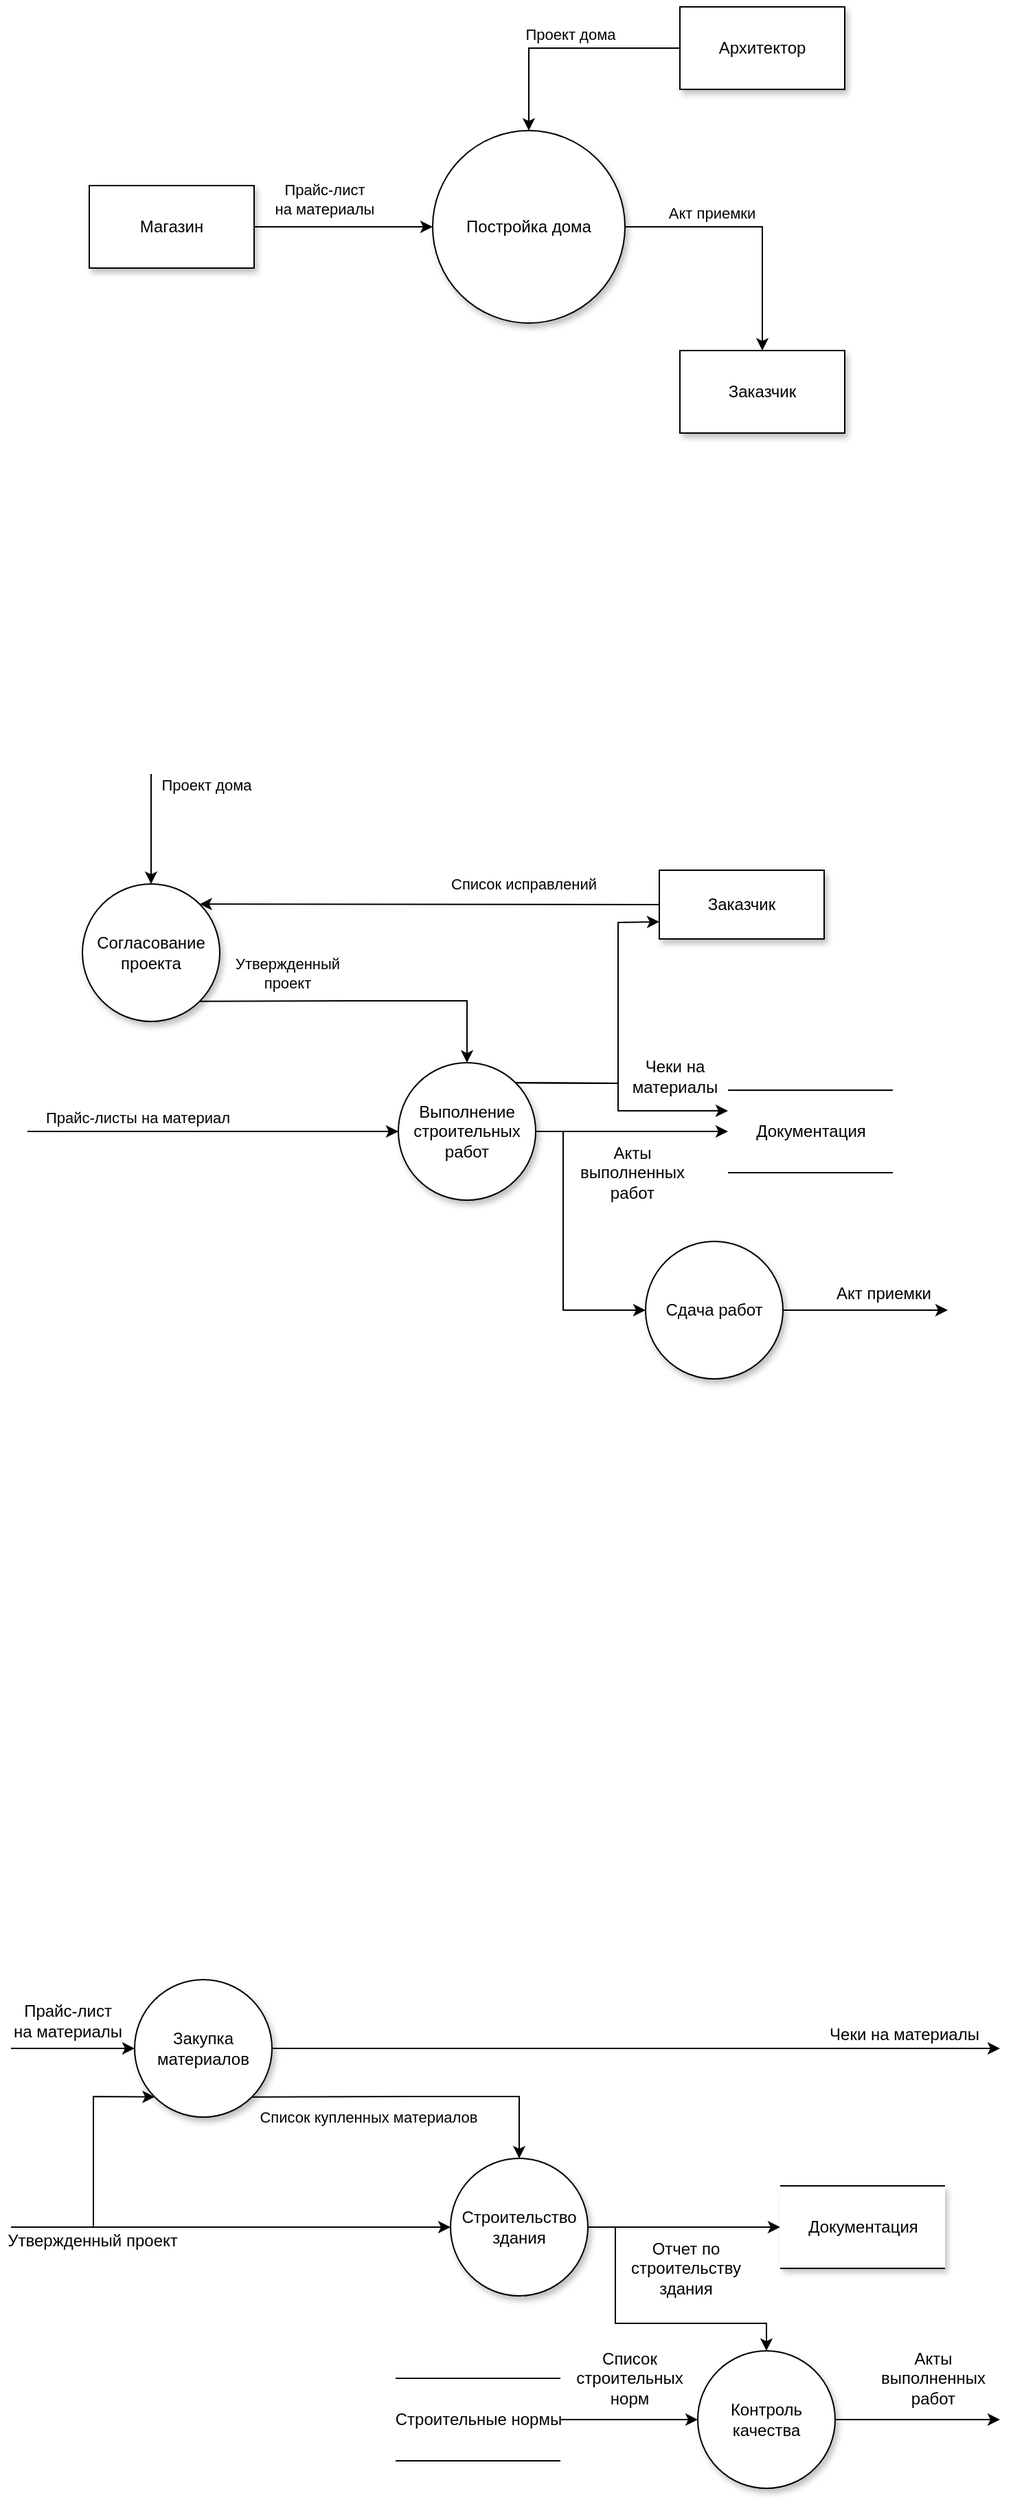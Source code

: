 <mxfile version="22.1.4" type="device">
  <diagram id="5P1_b3g_9JLCjwPKlb2h" name="Страница 1">
    <mxGraphModel dx="1143" dy="1548" grid="0" gridSize="10" guides="1" tooltips="1" connect="1" arrows="1" fold="1" page="1" pageScale="1" pageWidth="1100" pageHeight="850" math="0" shadow="0">
      <root>
        <mxCell id="0" />
        <mxCell id="1" parent="0" />
        <mxCell id="jf6-zvFy1AMg0RBCMX0a-2" value="Магазин" style="rounded=0;whiteSpace=wrap;html=1;shadow=1;" parent="1" vertex="1">
          <mxGeometry x="260" y="-246" width="120" height="60" as="geometry" />
        </mxCell>
        <mxCell id="jf6-zvFy1AMg0RBCMX0a-3" value="" style="endArrow=classic;html=1;rounded=0;exitX=1;exitY=0.5;exitDx=0;exitDy=0;entryX=0;entryY=0.5;entryDx=0;entryDy=0;" parent="1" source="jf6-zvFy1AMg0RBCMX0a-2" target="jf6-zvFy1AMg0RBCMX0a-6" edge="1">
          <mxGeometry width="50" height="50" relative="1" as="geometry">
            <mxPoint x="530" y="-206" as="sourcePoint" />
            <mxPoint x="510" y="-216" as="targetPoint" />
          </mxGeometry>
        </mxCell>
        <mxCell id="jf6-zvFy1AMg0RBCMX0a-4" value="Прайс-лист&lt;br&gt;на материалы" style="edgeLabel;html=1;align=center;verticalAlign=middle;resizable=0;points=[];" parent="jf6-zvFy1AMg0RBCMX0a-3" vertex="1" connectable="0">
          <mxGeometry x="-0.271" y="-3" relative="1" as="geometry">
            <mxPoint x="3" y="-23" as="offset" />
          </mxGeometry>
        </mxCell>
        <mxCell id="jf6-zvFy1AMg0RBCMX0a-5" value="Архитектор" style="rounded=0;whiteSpace=wrap;html=1;shadow=1;" parent="1" vertex="1">
          <mxGeometry x="690" y="-376" width="120" height="60" as="geometry" />
        </mxCell>
        <mxCell id="jf6-zvFy1AMg0RBCMX0a-6" value="Постройка дома" style="ellipse;whiteSpace=wrap;html=1;aspect=fixed;shadow=1;" parent="1" vertex="1">
          <mxGeometry x="510" y="-286" width="140" height="140" as="geometry" />
        </mxCell>
        <mxCell id="jf6-zvFy1AMg0RBCMX0a-7" value="" style="endArrow=classic;html=1;rounded=0;entryX=0.5;entryY=0;entryDx=0;entryDy=0;exitX=0;exitY=0.5;exitDx=0;exitDy=0;shadow=0;" parent="1" source="jf6-zvFy1AMg0RBCMX0a-5" target="jf6-zvFy1AMg0RBCMX0a-6" edge="1">
          <mxGeometry width="50" height="50" relative="1" as="geometry">
            <mxPoint x="480" y="-216" as="sourcePoint" />
            <mxPoint x="530" y="-266" as="targetPoint" />
            <Array as="points">
              <mxPoint x="580" y="-346" />
            </Array>
          </mxGeometry>
        </mxCell>
        <mxCell id="jf6-zvFy1AMg0RBCMX0a-8" value="Проект дома" style="edgeLabel;html=1;align=center;verticalAlign=middle;resizable=0;points=[];" parent="jf6-zvFy1AMg0RBCMX0a-7" vertex="1" connectable="0">
          <mxGeometry x="-0.04" y="1" relative="1" as="geometry">
            <mxPoint x="1" y="-11" as="offset" />
          </mxGeometry>
        </mxCell>
        <mxCell id="jf6-zvFy1AMg0RBCMX0a-9" value="Заказчик" style="rounded=0;whiteSpace=wrap;html=1;shadow=1;" parent="1" vertex="1">
          <mxGeometry x="690" y="-126" width="120" height="60" as="geometry" />
        </mxCell>
        <mxCell id="jf6-zvFy1AMg0RBCMX0a-10" value="" style="endArrow=classic;html=1;rounded=0;shadow=0;exitX=1;exitY=0.5;exitDx=0;exitDy=0;entryX=0.5;entryY=0;entryDx=0;entryDy=0;" parent="1" source="jf6-zvFy1AMg0RBCMX0a-6" target="jf6-zvFy1AMg0RBCMX0a-9" edge="1">
          <mxGeometry width="50" height="50" relative="1" as="geometry">
            <mxPoint x="640" y="54" as="sourcePoint" />
            <mxPoint x="690" y="4" as="targetPoint" />
            <Array as="points">
              <mxPoint x="750" y="-216" />
            </Array>
          </mxGeometry>
        </mxCell>
        <mxCell id="jf6-zvFy1AMg0RBCMX0a-11" value="Акт приемки" style="edgeLabel;html=1;align=center;verticalAlign=middle;resizable=0;points=[];" parent="jf6-zvFy1AMg0RBCMX0a-10" vertex="1" connectable="0">
          <mxGeometry x="-0.336" y="4" relative="1" as="geometry">
            <mxPoint y="-6" as="offset" />
          </mxGeometry>
        </mxCell>
        <mxCell id="jf6-zvFy1AMg0RBCMX0a-12" value="Согласование проекта" style="ellipse;whiteSpace=wrap;html=1;aspect=fixed;shadow=1;" parent="1" vertex="1">
          <mxGeometry x="255" y="262" width="100" height="100" as="geometry" />
        </mxCell>
        <mxCell id="jf6-zvFy1AMg0RBCMX0a-13" value="" style="endArrow=classic;html=1;rounded=0;shadow=0;entryX=0.5;entryY=0;entryDx=0;entryDy=0;" parent="1" target="jf6-zvFy1AMg0RBCMX0a-12" edge="1">
          <mxGeometry width="50" height="50" relative="1" as="geometry">
            <mxPoint x="305" y="182" as="sourcePoint" />
            <mxPoint x="555" y="322" as="targetPoint" />
          </mxGeometry>
        </mxCell>
        <mxCell id="jf6-zvFy1AMg0RBCMX0a-18" value="Проект дома" style="edgeLabel;html=1;align=center;verticalAlign=middle;resizable=0;points=[];" parent="jf6-zvFy1AMg0RBCMX0a-13" vertex="1" connectable="0">
          <mxGeometry x="-0.517" y="1" relative="1" as="geometry">
            <mxPoint x="39" y="-12" as="offset" />
          </mxGeometry>
        </mxCell>
        <mxCell id="jf6-zvFy1AMg0RBCMX0a-14" value="Выполнение строительных работ" style="ellipse;whiteSpace=wrap;html=1;aspect=fixed;shadow=1;" parent="1" vertex="1">
          <mxGeometry x="485" y="392" width="100" height="100" as="geometry" />
        </mxCell>
        <mxCell id="jf6-zvFy1AMg0RBCMX0a-15" value="Сдача работ" style="ellipse;whiteSpace=wrap;html=1;aspect=fixed;shadow=1;" parent="1" vertex="1">
          <mxGeometry x="665" y="522" width="100" height="100" as="geometry" />
        </mxCell>
        <mxCell id="jf6-zvFy1AMg0RBCMX0a-16" value="" style="endArrow=classic;html=1;rounded=0;shadow=0;exitX=1;exitY=1;exitDx=0;exitDy=0;entryX=0.5;entryY=0;entryDx=0;entryDy=0;" parent="1" source="jf6-zvFy1AMg0RBCMX0a-12" target="jf6-zvFy1AMg0RBCMX0a-14" edge="1">
          <mxGeometry width="50" height="50" relative="1" as="geometry">
            <mxPoint x="285" y="742" as="sourcePoint" />
            <mxPoint x="335" y="692" as="targetPoint" />
            <Array as="points">
              <mxPoint x="455" y="347" />
              <mxPoint x="535" y="347" />
            </Array>
          </mxGeometry>
        </mxCell>
        <mxCell id="jf6-zvFy1AMg0RBCMX0a-17" value="Утвержденный&lt;br&gt;проект" style="edgeLabel;html=1;align=center;verticalAlign=middle;resizable=0;points=[];" parent="jf6-zvFy1AMg0RBCMX0a-16" vertex="1" connectable="0">
          <mxGeometry x="-0.475" y="1" relative="1" as="geometry">
            <mxPoint y="-19" as="offset" />
          </mxGeometry>
        </mxCell>
        <mxCell id="jf6-zvFy1AMg0RBCMX0a-19" value="" style="endArrow=classic;html=1;rounded=0;shadow=0;exitX=1;exitY=0.5;exitDx=0;exitDy=0;entryX=0;entryY=0.5;entryDx=0;entryDy=0;" parent="1" source="jf6-zvFy1AMg0RBCMX0a-14" target="jf6-zvFy1AMg0RBCMX0a-15" edge="1">
          <mxGeometry width="50" height="50" relative="1" as="geometry">
            <mxPoint x="565" y="642" as="sourcePoint" />
            <mxPoint x="615" y="592" as="targetPoint" />
            <Array as="points">
              <mxPoint x="605" y="442" />
              <mxPoint x="605" y="572" />
            </Array>
          </mxGeometry>
        </mxCell>
        <mxCell id="jf6-zvFy1AMg0RBCMX0a-36" value="Акты&lt;br&gt;выполненных&lt;br&gt;работ" style="edgeLabel;html=1;align=center;verticalAlign=middle;resizable=0;points=[];fontSize=12;fontFamily=Helvetica;fontColor=default;" parent="jf6-zvFy1AMg0RBCMX0a-19" vertex="1" connectable="0">
          <mxGeometry x="-0.358" y="4" relative="1" as="geometry">
            <mxPoint x="46" y="-18" as="offset" />
          </mxGeometry>
        </mxCell>
        <mxCell id="jf6-zvFy1AMg0RBCMX0a-22" value="Заказчик" style="rounded=0;whiteSpace=wrap;html=1;shadow=1;strokeWidth=1;glass=0;sketch=0;" parent="1" vertex="1">
          <mxGeometry x="675" y="252" width="120" height="50" as="geometry" />
        </mxCell>
        <mxCell id="jf6-zvFy1AMg0RBCMX0a-24" value="" style="endArrow=classic;html=1;rounded=0;shadow=0;entryX=1;entryY=0;entryDx=0;entryDy=0;exitX=0;exitY=0.5;exitDx=0;exitDy=0;" parent="1" source="jf6-zvFy1AMg0RBCMX0a-22" target="jf6-zvFy1AMg0RBCMX0a-12" edge="1">
          <mxGeometry width="50" height="50" relative="1" as="geometry">
            <mxPoint x="635" y="277" as="sourcePoint" />
            <mxPoint x="575" y="272" as="targetPoint" />
          </mxGeometry>
        </mxCell>
        <mxCell id="jf6-zvFy1AMg0RBCMX0a-25" value="Список исправлений" style="edgeLabel;html=1;align=center;verticalAlign=middle;resizable=0;points=[];" parent="jf6-zvFy1AMg0RBCMX0a-24" vertex="1" connectable="0">
          <mxGeometry x="-0.349" y="-3" relative="1" as="geometry">
            <mxPoint x="10" y="-12" as="offset" />
          </mxGeometry>
        </mxCell>
        <mxCell id="jf6-zvFy1AMg0RBCMX0a-26" value="" style="endArrow=classic;html=1;rounded=0;shadow=0;entryX=0;entryY=0.5;entryDx=0;entryDy=0;" parent="1" target="jf6-zvFy1AMg0RBCMX0a-14" edge="1">
          <mxGeometry width="50" height="50" relative="1" as="geometry">
            <mxPoint x="215" y="442" as="sourcePoint" />
            <mxPoint x="475" y="562" as="targetPoint" />
          </mxGeometry>
        </mxCell>
        <mxCell id="jf6-zvFy1AMg0RBCMX0a-27" value="Прайс-листы на материал" style="edgeLabel;html=1;align=center;verticalAlign=middle;resizable=0;points=[];" parent="jf6-zvFy1AMg0RBCMX0a-26" vertex="1" connectable="0">
          <mxGeometry x="0.193" y="-4" relative="1" as="geometry">
            <mxPoint x="-81" y="-14" as="offset" />
          </mxGeometry>
        </mxCell>
        <mxCell id="jf6-zvFy1AMg0RBCMX0a-28" value="" style="endArrow=classic;html=1;rounded=0;shadow=0;exitX=1;exitY=0;exitDx=0;exitDy=0;entryX=0;entryY=0.75;entryDx=0;entryDy=0;" parent="1" source="jf6-zvFy1AMg0RBCMX0a-14" target="jf6-zvFy1AMg0RBCMX0a-22" edge="1">
          <mxGeometry width="50" height="50" relative="1" as="geometry">
            <mxPoint x="645" y="452" as="sourcePoint" />
            <mxPoint x="695" y="402" as="targetPoint" />
            <Array as="points">
              <mxPoint x="645" y="407" />
              <mxPoint x="645" y="290" />
            </Array>
          </mxGeometry>
        </mxCell>
        <mxCell id="jf6-zvFy1AMg0RBCMX0a-31" value="" style="endArrow=classic;html=1;rounded=0;shadow=0;fontFamily=Helvetica;fontSize=12;fontColor=default;exitX=1;exitY=0.5;exitDx=0;exitDy=0;entryX=0;entryY=0.5;entryDx=0;entryDy=0;" parent="1" source="jf6-zvFy1AMg0RBCMX0a-14" target="jf6-zvFy1AMg0RBCMX0a-33" edge="1">
          <mxGeometry width="50" height="50" relative="1" as="geometry">
            <mxPoint x="485" y="612" as="sourcePoint" />
            <mxPoint x="641" y="459.5" as="targetPoint" />
          </mxGeometry>
        </mxCell>
        <mxCell id="jf6-zvFy1AMg0RBCMX0a-34" value="" style="endArrow=classic;html=1;rounded=0;shadow=0;fontFamily=Helvetica;fontSize=12;fontColor=default;entryX=0;entryY=0.25;entryDx=0;entryDy=0;exitX=1;exitY=0;exitDx=0;exitDy=0;" parent="1" source="jf6-zvFy1AMg0RBCMX0a-14" target="jf6-zvFy1AMg0RBCMX0a-33" edge="1">
          <mxGeometry width="50" height="50" relative="1" as="geometry">
            <mxPoint x="455" y="362" as="sourcePoint" />
            <mxPoint x="505" y="312" as="targetPoint" />
            <Array as="points">
              <mxPoint x="645" y="407" />
              <mxPoint x="645" y="427" />
            </Array>
          </mxGeometry>
        </mxCell>
        <mxCell id="jf6-zvFy1AMg0RBCMX0a-35" value="Чеки на&lt;br&gt;материалы" style="edgeLabel;html=1;align=center;verticalAlign=middle;resizable=0;points=[];fontSize=12;fontFamily=Helvetica;fontColor=default;" parent="jf6-zvFy1AMg0RBCMX0a-34" vertex="1" connectable="0">
          <mxGeometry x="-0.679" relative="1" as="geometry">
            <mxPoint x="87" y="-5" as="offset" />
          </mxGeometry>
        </mxCell>
        <mxCell id="jf6-zvFy1AMg0RBCMX0a-42" value="" style="group" parent="1" vertex="1" connectable="0">
          <mxGeometry x="725" y="412" width="120" height="60" as="geometry" />
        </mxCell>
        <mxCell id="jf6-zvFy1AMg0RBCMX0a-33" value="Документация" style="rounded=0;whiteSpace=nowrap;html=1;shadow=1;fontFamily=Helvetica;fontSize=12;fontColor=default;strokeColor=none;fillColor=none;gradientColor=none;glass=0;sketch=0;strokeWidth=1;perimeterSpacing=0;" parent="jf6-zvFy1AMg0RBCMX0a-42" vertex="1">
          <mxGeometry width="120" height="60" as="geometry" />
        </mxCell>
        <mxCell id="jf6-zvFy1AMg0RBCMX0a-38" value="" style="endArrow=none;html=1;rounded=0;shadow=0;fontFamily=Helvetica;fontSize=12;fontColor=default;entryX=1;entryY=1;entryDx=0;entryDy=0;exitX=0;exitY=1;exitDx=0;exitDy=0;strokeWidth=1;" parent="jf6-zvFy1AMg0RBCMX0a-42" source="jf6-zvFy1AMg0RBCMX0a-33" target="jf6-zvFy1AMg0RBCMX0a-33" edge="1">
          <mxGeometry width="50" height="50" relative="1" as="geometry">
            <mxPoint x="-190" y="120" as="sourcePoint" />
            <mxPoint x="-140" y="70" as="targetPoint" />
          </mxGeometry>
        </mxCell>
        <mxCell id="jf6-zvFy1AMg0RBCMX0a-39" value="" style="endArrow=none;html=1;rounded=0;shadow=0;fontFamily=Helvetica;fontSize=12;fontColor=default;exitX=0;exitY=0;exitDx=0;exitDy=0;entryX=1;entryY=0;entryDx=0;entryDy=0;strokeWidth=1;" parent="jf6-zvFy1AMg0RBCMX0a-42" source="jf6-zvFy1AMg0RBCMX0a-33" target="jf6-zvFy1AMg0RBCMX0a-33" edge="1">
          <mxGeometry width="50" height="50" relative="1" as="geometry">
            <mxPoint y="50" as="sourcePoint" />
            <mxPoint x="120" y="50" as="targetPoint" />
            <Array as="points">
              <mxPoint x="60" />
            </Array>
          </mxGeometry>
        </mxCell>
        <mxCell id="jf6-zvFy1AMg0RBCMX0a-47" value="" style="endArrow=classic;html=1;rounded=0;shadow=0;fontFamily=Helvetica;fontSize=12;fontColor=default;strokeWidth=1;exitX=1;exitY=0.5;exitDx=0;exitDy=0;" parent="1" source="jf6-zvFy1AMg0RBCMX0a-15" edge="1">
          <mxGeometry width="50" height="50" relative="1" as="geometry">
            <mxPoint x="665" y="772" as="sourcePoint" />
            <mxPoint x="885" y="572" as="targetPoint" />
          </mxGeometry>
        </mxCell>
        <mxCell id="jf6-zvFy1AMg0RBCMX0a-48" value="Акт приемки" style="edgeLabel;html=1;align=center;verticalAlign=middle;resizable=0;points=[];fontSize=12;fontFamily=Helvetica;fontColor=default;" parent="jf6-zvFy1AMg0RBCMX0a-47" vertex="1" connectable="0">
          <mxGeometry x="-0.593" y="-1" relative="1" as="geometry">
            <mxPoint x="48" y="-13" as="offset" />
          </mxGeometry>
        </mxCell>
        <mxCell id="jf6-zvFy1AMg0RBCMX0a-49" value="Закупка материалов" style="ellipse;whiteSpace=wrap;html=1;aspect=fixed;shadow=1;" parent="1" vertex="1">
          <mxGeometry x="293" y="1059" width="100" height="100" as="geometry" />
        </mxCell>
        <mxCell id="jf6-zvFy1AMg0RBCMX0a-52" value="Строительство здания" style="ellipse;whiteSpace=wrap;html=1;aspect=fixed;shadow=1;" parent="1" vertex="1">
          <mxGeometry x="523" y="1189" width="100" height="100" as="geometry" />
        </mxCell>
        <mxCell id="jf6-zvFy1AMg0RBCMX0a-53" value="Контроль качества" style="ellipse;whiteSpace=wrap;html=1;aspect=fixed;shadow=1;" parent="1" vertex="1">
          <mxGeometry x="703" y="1329" width="100" height="100" as="geometry" />
        </mxCell>
        <mxCell id="jf6-zvFy1AMg0RBCMX0a-54" value="" style="endArrow=classic;html=1;rounded=0;shadow=0;exitX=1;exitY=1;exitDx=0;exitDy=0;entryX=0.5;entryY=0;entryDx=0;entryDy=0;" parent="1" source="jf6-zvFy1AMg0RBCMX0a-49" target="jf6-zvFy1AMg0RBCMX0a-52" edge="1">
          <mxGeometry width="50" height="50" relative="1" as="geometry">
            <mxPoint x="323" y="1539" as="sourcePoint" />
            <mxPoint x="373" y="1489" as="targetPoint" />
            <Array as="points">
              <mxPoint x="493" y="1144" />
              <mxPoint x="573" y="1144" />
            </Array>
          </mxGeometry>
        </mxCell>
        <mxCell id="jf6-zvFy1AMg0RBCMX0a-55" value="Список купленных материалов" style="edgeLabel;html=1;align=center;verticalAlign=middle;resizable=0;points=[];" parent="jf6-zvFy1AMg0RBCMX0a-54" vertex="1" connectable="0">
          <mxGeometry x="-0.475" y="1" relative="1" as="geometry">
            <mxPoint x="21" y="16" as="offset" />
          </mxGeometry>
        </mxCell>
        <mxCell id="jf6-zvFy1AMg0RBCMX0a-56" value="" style="endArrow=classic;html=1;rounded=0;shadow=0;exitX=1;exitY=0.5;exitDx=0;exitDy=0;entryX=0.5;entryY=0;entryDx=0;entryDy=0;" parent="1" source="jf6-zvFy1AMg0RBCMX0a-52" target="jf6-zvFy1AMg0RBCMX0a-53" edge="1">
          <mxGeometry width="50" height="50" relative="1" as="geometry">
            <mxPoint x="603" y="1439" as="sourcePoint" />
            <mxPoint x="653" y="1389" as="targetPoint" />
            <Array as="points">
              <mxPoint x="643" y="1239" />
              <mxPoint x="643" y="1309" />
              <mxPoint x="753" y="1309" />
            </Array>
          </mxGeometry>
        </mxCell>
        <mxCell id="jf6-zvFy1AMg0RBCMX0a-64" value="" style="endArrow=classic;html=1;rounded=0;shadow=0;fontFamily=Helvetica;fontSize=12;fontColor=default;exitX=1;exitY=0.5;exitDx=0;exitDy=0;entryX=0;entryY=0.5;entryDx=0;entryDy=0;" parent="1" source="jf6-zvFy1AMg0RBCMX0a-52" target="jf6-zvFy1AMg0RBCMX0a-68" edge="1">
          <mxGeometry width="50" height="50" relative="1" as="geometry">
            <mxPoint x="523" y="1409" as="sourcePoint" />
            <mxPoint x="679" y="1256.5" as="targetPoint" />
          </mxGeometry>
        </mxCell>
        <mxCell id="jf6-zvFy1AMg0RBCMX0a-78" value="Отчет по&lt;br&gt;строительству&lt;br&gt;здания" style="edgeLabel;html=1;align=center;verticalAlign=middle;resizable=0;points=[];fontSize=12;fontFamily=Helvetica;fontColor=default;" parent="jf6-zvFy1AMg0RBCMX0a-64" vertex="1" connectable="0">
          <mxGeometry x="-0.381" y="4" relative="1" as="geometry">
            <mxPoint x="27" y="34" as="offset" />
          </mxGeometry>
        </mxCell>
        <mxCell id="jf6-zvFy1AMg0RBCMX0a-67" value="" style="group" parent="1" vertex="1" connectable="0">
          <mxGeometry x="763" y="1209" width="120" height="60" as="geometry" />
        </mxCell>
        <mxCell id="jf6-zvFy1AMg0RBCMX0a-68" value="Документация" style="rounded=0;whiteSpace=nowrap;html=1;shadow=1;fontFamily=Helvetica;fontSize=12;glass=0;sketch=0;strokeWidth=1;perimeterSpacing=0;fillColor=default;strokeColor=none;" parent="jf6-zvFy1AMg0RBCMX0a-67" vertex="1">
          <mxGeometry width="120" height="60" as="geometry" />
        </mxCell>
        <mxCell id="jf6-zvFy1AMg0RBCMX0a-69" value="" style="endArrow=none;html=1;rounded=0;shadow=0;fontFamily=Helvetica;fontSize=12;fontColor=default;entryX=1;entryY=1;entryDx=0;entryDy=0;exitX=0;exitY=1;exitDx=0;exitDy=0;strokeWidth=1;" parent="jf6-zvFy1AMg0RBCMX0a-67" source="jf6-zvFy1AMg0RBCMX0a-68" target="jf6-zvFy1AMg0RBCMX0a-68" edge="1">
          <mxGeometry width="50" height="50" relative="1" as="geometry">
            <mxPoint x="-190" y="120" as="sourcePoint" />
            <mxPoint x="-140" y="70" as="targetPoint" />
          </mxGeometry>
        </mxCell>
        <mxCell id="jf6-zvFy1AMg0RBCMX0a-70" value="" style="endArrow=none;html=1;rounded=0;shadow=0;fontFamily=Helvetica;fontSize=12;fontColor=default;exitX=0;exitY=0;exitDx=0;exitDy=0;entryX=1;entryY=0;entryDx=0;entryDy=0;strokeWidth=1;" parent="jf6-zvFy1AMg0RBCMX0a-67" source="jf6-zvFy1AMg0RBCMX0a-68" target="jf6-zvFy1AMg0RBCMX0a-68" edge="1">
          <mxGeometry width="50" height="50" relative="1" as="geometry">
            <mxPoint y="50" as="sourcePoint" />
            <mxPoint x="120" y="50" as="targetPoint" />
            <Array as="points">
              <mxPoint x="60" />
            </Array>
          </mxGeometry>
        </mxCell>
        <mxCell id="jf6-zvFy1AMg0RBCMX0a-71" value="" style="endArrow=classic;html=1;rounded=0;shadow=0;fontFamily=Helvetica;fontSize=12;fontColor=default;strokeWidth=1;exitX=1;exitY=0.5;exitDx=0;exitDy=0;" parent="1" source="jf6-zvFy1AMg0RBCMX0a-53" edge="1">
          <mxGeometry width="50" height="50" relative="1" as="geometry">
            <mxPoint x="703" y="1569" as="sourcePoint" />
            <mxPoint x="923" y="1379" as="targetPoint" />
          </mxGeometry>
        </mxCell>
        <mxCell id="jf6-zvFy1AMg0RBCMX0a-72" value="Акты&lt;br&gt;выполненных&lt;br&gt;работ" style="edgeLabel;html=1;align=center;verticalAlign=middle;resizable=0;points=[];fontSize=12;fontFamily=Helvetica;fontColor=default;" parent="jf6-zvFy1AMg0RBCMX0a-71" vertex="1" connectable="0">
          <mxGeometry x="-0.593" y="-1" relative="1" as="geometry">
            <mxPoint x="46" y="-31" as="offset" />
          </mxGeometry>
        </mxCell>
        <mxCell id="jf6-zvFy1AMg0RBCMX0a-73" value="" style="endArrow=classic;html=1;rounded=0;shadow=0;fontFamily=Helvetica;fontSize=12;fontColor=default;strokeWidth=1;entryX=0;entryY=0.5;entryDx=0;entryDy=0;" parent="1" target="jf6-zvFy1AMg0RBCMX0a-49" edge="1">
          <mxGeometry width="50" height="50" relative="1" as="geometry">
            <mxPoint x="203" y="1109" as="sourcePoint" />
            <mxPoint x="233" y="1229" as="targetPoint" />
          </mxGeometry>
        </mxCell>
        <mxCell id="jf6-zvFy1AMg0RBCMX0a-74" value="Прайс-лист&lt;br&gt;на материалы" style="edgeLabel;html=1;align=center;verticalAlign=middle;resizable=0;points=[];fontSize=12;fontFamily=Helvetica;fontColor=default;" parent="jf6-zvFy1AMg0RBCMX0a-73" vertex="1" connectable="0">
          <mxGeometry x="0.615" y="2" relative="1" as="geometry">
            <mxPoint x="-32" y="-18" as="offset" />
          </mxGeometry>
        </mxCell>
        <mxCell id="jf6-zvFy1AMg0RBCMX0a-75" value="" style="endArrow=classic;html=1;rounded=0;shadow=0;fontFamily=Helvetica;fontSize=12;fontColor=default;strokeWidth=1;entryX=0;entryY=0.5;entryDx=0;entryDy=0;" parent="1" target="jf6-zvFy1AMg0RBCMX0a-52" edge="1">
          <mxGeometry width="50" height="50" relative="1" as="geometry">
            <mxPoint x="203" y="1239" as="sourcePoint" />
            <mxPoint x="333" y="1259" as="targetPoint" />
          </mxGeometry>
        </mxCell>
        <mxCell id="jf6-zvFy1AMg0RBCMX0a-77" value="Утвержденный проект" style="edgeLabel;html=1;align=center;verticalAlign=middle;resizable=0;points=[];fontSize=12;fontFamily=Helvetica;fontColor=default;rotation=0;" parent="jf6-zvFy1AMg0RBCMX0a-75" vertex="1" connectable="0">
          <mxGeometry x="-0.412" y="3" relative="1" as="geometry">
            <mxPoint x="-35" y="13" as="offset" />
          </mxGeometry>
        </mxCell>
        <mxCell id="jf6-zvFy1AMg0RBCMX0a-76" value="" style="endArrow=classic;html=1;rounded=0;shadow=0;fontFamily=Helvetica;fontSize=12;fontColor=default;strokeWidth=1;entryX=0;entryY=1;entryDx=0;entryDy=0;" parent="1" target="jf6-zvFy1AMg0RBCMX0a-49" edge="1">
          <mxGeometry width="50" height="50" relative="1" as="geometry">
            <mxPoint x="203" y="1239" as="sourcePoint" />
            <mxPoint x="383" y="1189" as="targetPoint" />
            <Array as="points">
              <mxPoint x="263" y="1239" />
              <mxPoint x="263" y="1144" />
            </Array>
          </mxGeometry>
        </mxCell>
        <mxCell id="jf6-zvFy1AMg0RBCMX0a-79" value="" style="group;opacity=0;fillColor=none;fontColor=#ffffff;strokeColor=#2D7600;" parent="1" vertex="1" connectable="0">
          <mxGeometry x="483" y="1349" width="120" height="60" as="geometry" />
        </mxCell>
        <mxCell id="jf6-zvFy1AMg0RBCMX0a-80" value="Строительные нормы" style="rounded=0;whiteSpace=nowrap;html=1;shadow=1;fontFamily=Helvetica;fontSize=12;fontColor=default;strokeColor=none;fillColor=none;gradientColor=none;glass=0;sketch=0;strokeWidth=1;perimeterSpacing=0;" parent="jf6-zvFy1AMg0RBCMX0a-79" vertex="1">
          <mxGeometry width="120" height="60" as="geometry" />
        </mxCell>
        <mxCell id="jf6-zvFy1AMg0RBCMX0a-81" value="" style="endArrow=none;html=1;rounded=0;shadow=0;fontFamily=Helvetica;fontSize=12;fontColor=default;entryX=1;entryY=1;entryDx=0;entryDy=0;exitX=0;exitY=1;exitDx=0;exitDy=0;strokeWidth=1;" parent="jf6-zvFy1AMg0RBCMX0a-79" source="jf6-zvFy1AMg0RBCMX0a-80" target="jf6-zvFy1AMg0RBCMX0a-80" edge="1">
          <mxGeometry width="50" height="50" relative="1" as="geometry">
            <mxPoint x="-190" y="120" as="sourcePoint" />
            <mxPoint x="-140" y="70" as="targetPoint" />
          </mxGeometry>
        </mxCell>
        <mxCell id="jf6-zvFy1AMg0RBCMX0a-82" value="" style="endArrow=none;html=1;rounded=0;shadow=0;fontFamily=Helvetica;fontSize=12;fontColor=default;exitX=0;exitY=0;exitDx=0;exitDy=0;entryX=1;entryY=0;entryDx=0;entryDy=0;strokeWidth=1;" parent="jf6-zvFy1AMg0RBCMX0a-79" source="jf6-zvFy1AMg0RBCMX0a-80" target="jf6-zvFy1AMg0RBCMX0a-80" edge="1">
          <mxGeometry width="50" height="50" relative="1" as="geometry">
            <mxPoint y="50" as="sourcePoint" />
            <mxPoint x="120" y="50" as="targetPoint" />
            <Array as="points">
              <mxPoint x="60" />
            </Array>
          </mxGeometry>
        </mxCell>
        <mxCell id="jf6-zvFy1AMg0RBCMX0a-83" value="" style="endArrow=classic;html=1;rounded=0;shadow=0;fontFamily=Helvetica;fontSize=12;fontColor=default;strokeWidth=1;exitX=1;exitY=0.5;exitDx=0;exitDy=0;entryX=0;entryY=0.5;entryDx=0;entryDy=0;" parent="1" source="jf6-zvFy1AMg0RBCMX0a-80" target="jf6-zvFy1AMg0RBCMX0a-53" edge="1">
          <mxGeometry width="50" height="50" relative="1" as="geometry">
            <mxPoint x="673" y="1459" as="sourcePoint" />
            <mxPoint x="723" y="1409" as="targetPoint" />
          </mxGeometry>
        </mxCell>
        <mxCell id="jf6-zvFy1AMg0RBCMX0a-84" value="Список&lt;br&gt;строительных&lt;br&gt;норм" style="edgeLabel;html=1;align=center;verticalAlign=middle;resizable=0;points=[];fontSize=12;fontFamily=Helvetica;fontColor=default;" parent="jf6-zvFy1AMg0RBCMX0a-83" vertex="1" connectable="0">
          <mxGeometry x="-0.238" relative="1" as="geometry">
            <mxPoint x="12" y="-30" as="offset" />
          </mxGeometry>
        </mxCell>
        <mxCell id="jf6-zvFy1AMg0RBCMX0a-85" value="" style="endArrow=classic;html=1;rounded=0;shadow=0;fontFamily=Helvetica;fontSize=12;fontColor=default;strokeWidth=1;exitX=1;exitY=0.5;exitDx=0;exitDy=0;" parent="1" source="jf6-zvFy1AMg0RBCMX0a-49" edge="1">
          <mxGeometry width="50" height="50" relative="1" as="geometry">
            <mxPoint x="553" y="1119" as="sourcePoint" />
            <mxPoint x="923" y="1109" as="targetPoint" />
          </mxGeometry>
        </mxCell>
        <mxCell id="jf6-zvFy1AMg0RBCMX0a-86" value="Чеки на материалы" style="edgeLabel;html=1;align=center;verticalAlign=middle;resizable=0;points=[];fontSize=12;fontFamily=Helvetica;fontColor=default;" parent="jf6-zvFy1AMg0RBCMX0a-85" vertex="1" connectable="0">
          <mxGeometry x="0.725" y="-2" relative="1" as="geometry">
            <mxPoint x="3" y="-12" as="offset" />
          </mxGeometry>
        </mxCell>
      </root>
    </mxGraphModel>
  </diagram>
</mxfile>
